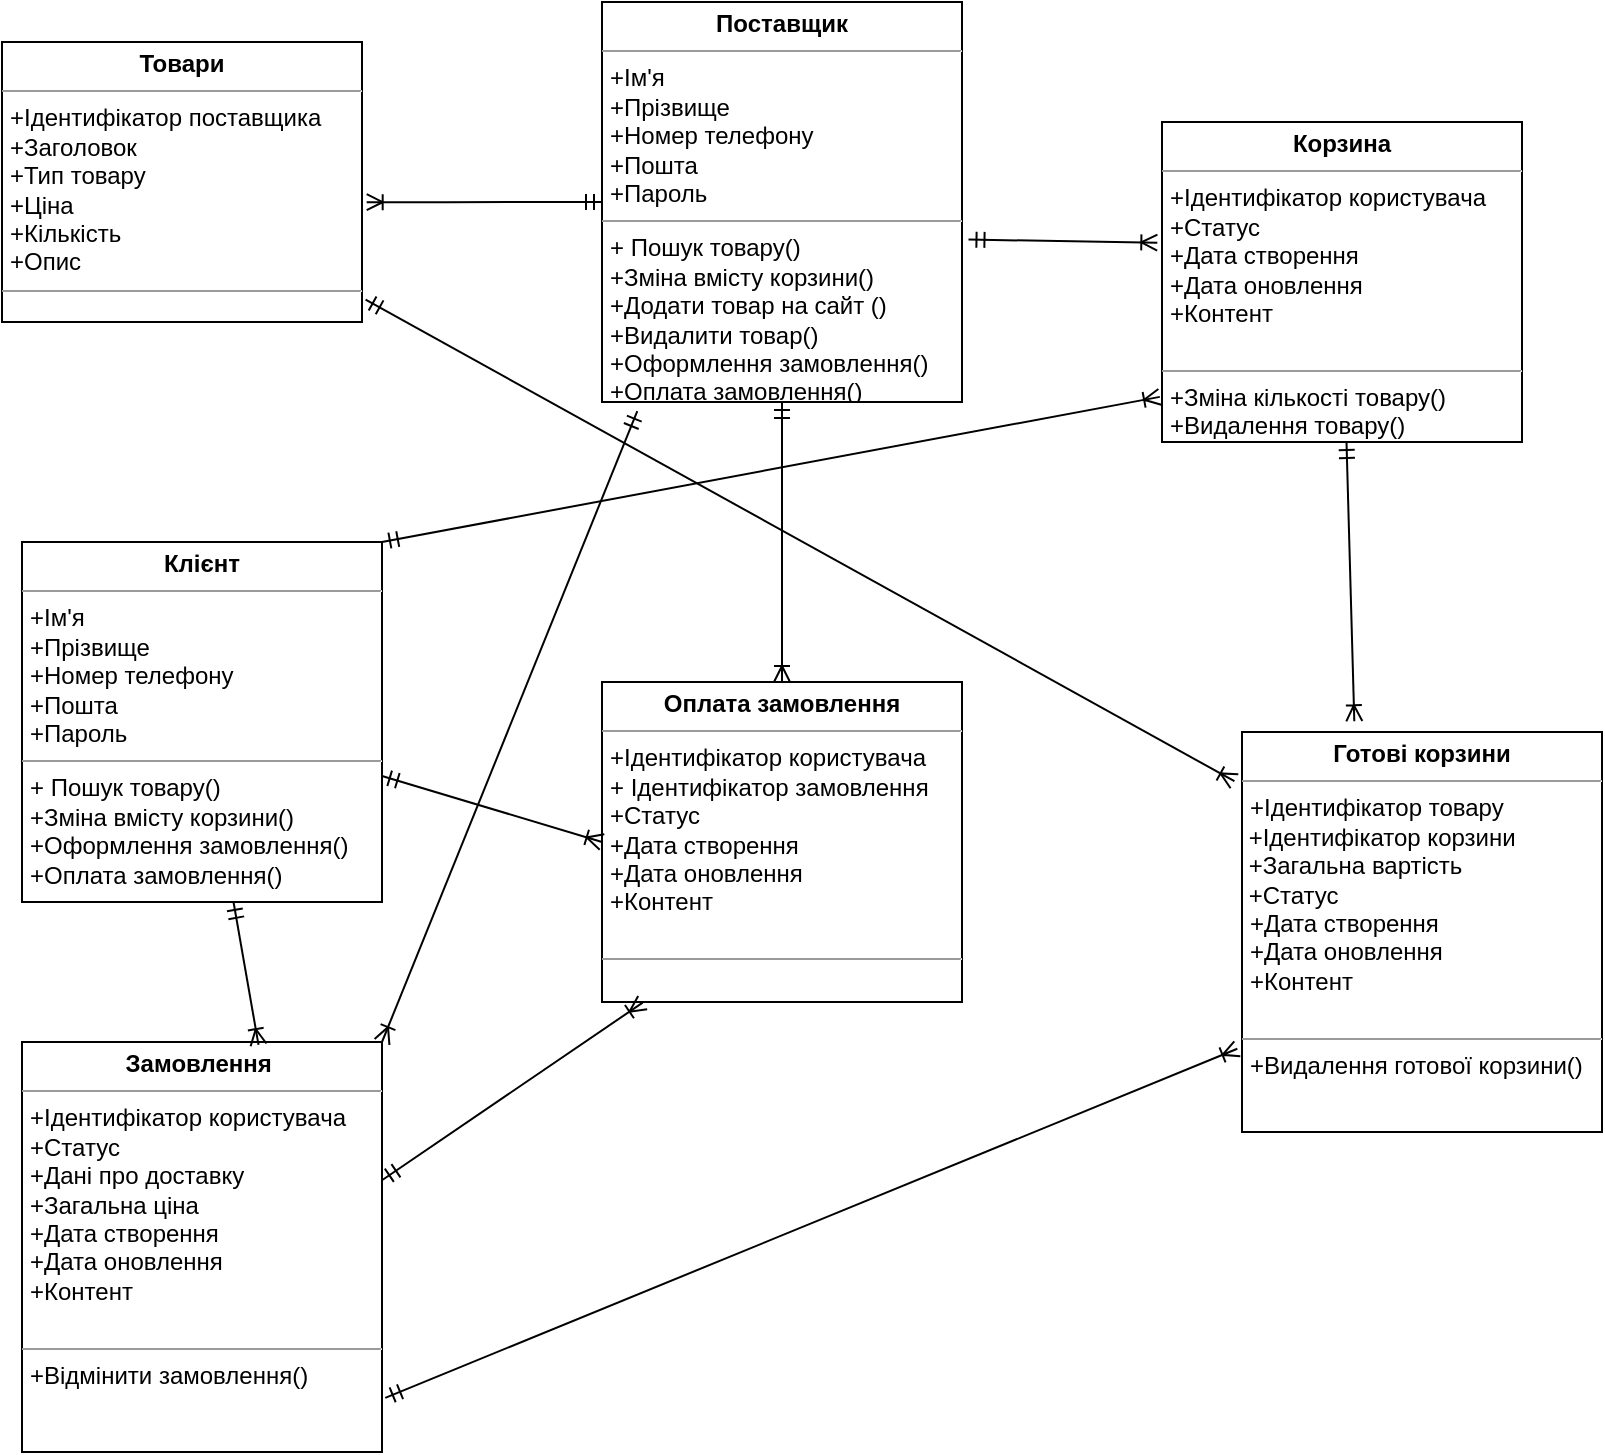 <mxfile version="14.4.9" type="github"><diagram id="fw49n0T_XUWUQFiHfciC" name="Page-1"><mxGraphModel dx="1351" dy="946" grid="1" gridSize="10" guides="1" tooltips="1" connect="1" arrows="1" fold="1" page="1" pageScale="1" pageWidth="827" pageHeight="1169" math="0" shadow="0"><root><mxCell id="0"/><mxCell id="1" parent="0"/><mxCell id="WZm5PdOz7exWw9BfXlq6-9" value="&lt;p style=&quot;margin: 0px ; margin-top: 4px ; text-align: center&quot;&gt;&lt;b&gt;Клієнт&lt;/b&gt;&lt;/p&gt;&lt;hr size=&quot;1&quot;&gt;&lt;p style=&quot;margin: 0px ; margin-left: 4px&quot;&gt;+Ім'я&lt;/p&gt;&lt;p style=&quot;margin: 0px ; margin-left: 4px&quot;&gt;+Прізвище&lt;/p&gt;&lt;p style=&quot;margin: 0px ; margin-left: 4px&quot;&gt;+Номер телефону&lt;/p&gt;&lt;p style=&quot;margin: 0px ; margin-left: 4px&quot;&gt;+Пошта&lt;/p&gt;&lt;p style=&quot;margin: 0px ; margin-left: 4px&quot;&gt;+Пароль&lt;/p&gt;&lt;hr size=&quot;1&quot;&gt;&lt;p style=&quot;margin: 0px ; margin-left: 4px&quot;&gt;+ Пошук товару()&lt;/p&gt;&lt;p style=&quot;margin: 0px ; margin-left: 4px&quot;&gt;+Зміна вмісту корзини()&lt;/p&gt;&lt;p style=&quot;margin: 0px ; margin-left: 4px&quot;&gt;+Оформлення замовлення()&lt;/p&gt;&lt;p style=&quot;margin: 0px ; margin-left: 4px&quot;&gt;+Оплата замовлення()&lt;/p&gt;&lt;p style=&quot;margin: 0px ; margin-left: 4px&quot;&gt;&lt;br&gt;&lt;/p&gt;&lt;p style=&quot;margin: 0px ; margin-left: 4px&quot;&gt;&lt;br&gt;&lt;/p&gt;&lt;p style=&quot;margin: 0px ; margin-left: 4px&quot;&gt;&lt;br&gt;&lt;/p&gt;&lt;p style=&quot;margin: 0px ; margin-left: 4px&quot;&gt;&lt;br&gt;&lt;/p&gt;" style="verticalAlign=top;align=left;overflow=fill;fontSize=12;fontFamily=Helvetica;html=1;" vertex="1" parent="1"><mxGeometry x="30" y="290" width="180" height="180" as="geometry"/></mxCell><mxCell id="WZm5PdOz7exWw9BfXlq6-12" value="&lt;p style=&quot;margin: 0px ; margin-top: 4px ; text-align: center&quot;&gt;&lt;b&gt;Поставщик&lt;/b&gt;&lt;/p&gt;&lt;hr size=&quot;1&quot;&gt;&lt;p style=&quot;margin: 0px ; margin-left: 4px&quot;&gt;+Ім'я&lt;/p&gt;&lt;p style=&quot;margin: 0px ; margin-left: 4px&quot;&gt;+Прізвище&lt;/p&gt;&lt;p style=&quot;margin: 0px ; margin-left: 4px&quot;&gt;+Номер телефону&lt;/p&gt;&lt;p style=&quot;margin: 0px ; margin-left: 4px&quot;&gt;+Пошта&lt;/p&gt;&lt;p style=&quot;margin: 0px ; margin-left: 4px&quot;&gt;+Пароль&lt;/p&gt;&lt;hr size=&quot;1&quot;&gt;&lt;p style=&quot;margin: 0px ; margin-left: 4px&quot;&gt;+ Пошук товару()&lt;/p&gt;&lt;p style=&quot;margin: 0px ; margin-left: 4px&quot;&gt;+Зміна вмісту корзини()&lt;/p&gt;&lt;p style=&quot;margin: 0px ; margin-left: 4px&quot;&gt;+Додати товар на сайт ()&lt;/p&gt;&lt;p style=&quot;margin: 0px ; margin-left: 4px&quot;&gt;+Видалити товар()&lt;/p&gt;&lt;p style=&quot;margin: 0px ; margin-left: 4px&quot;&gt;+Оформлення замовлення()&lt;/p&gt;&lt;p style=&quot;margin: 0px ; margin-left: 4px&quot;&gt;+Оплата замовлення()&lt;/p&gt;&lt;p style=&quot;margin: 0px ; margin-left: 4px&quot;&gt;&lt;br&gt;&lt;/p&gt;&lt;p style=&quot;margin: 0px ; margin-left: 4px&quot;&gt;&lt;br&gt;&lt;/p&gt;&lt;p style=&quot;margin: 0px ; margin-left: 4px&quot;&gt;&lt;br&gt;&lt;/p&gt;&lt;p style=&quot;margin: 0px ; margin-left: 4px&quot;&gt;&lt;br&gt;&lt;/p&gt;" style="verticalAlign=top;align=left;overflow=fill;fontSize=12;fontFamily=Helvetica;html=1;" vertex="1" parent="1"><mxGeometry x="320" y="20" width="180" height="200" as="geometry"/></mxCell><mxCell id="WZm5PdOz7exWw9BfXlq6-13" value="&lt;p style=&quot;margin: 0px ; margin-top: 4px ; text-align: center&quot;&gt;&lt;b&gt;Товари&lt;/b&gt;&lt;/p&gt;&lt;hr size=&quot;1&quot;&gt;&lt;p style=&quot;margin: 0px ; margin-left: 4px&quot;&gt;+Ідентифікатор поставщика&lt;/p&gt;&lt;p style=&quot;margin: 0px ; margin-left: 4px&quot;&gt;+Заголовок&lt;/p&gt;&lt;p style=&quot;margin: 0px ; margin-left: 4px&quot;&gt;+Тип товару&lt;/p&gt;&lt;p style=&quot;margin: 0px ; margin-left: 4px&quot;&gt;+Ціна&lt;/p&gt;&lt;p style=&quot;margin: 0px ; margin-left: 4px&quot;&gt;+Кількість&lt;/p&gt;&lt;p style=&quot;margin: 0px ; margin-left: 4px&quot;&gt;+Опис&lt;/p&gt;&lt;hr size=&quot;1&quot;&gt;&lt;p style=&quot;margin: 0px ; margin-left: 4px&quot;&gt;&lt;br&gt;&lt;/p&gt;&lt;p style=&quot;margin: 0px ; margin-left: 4px&quot;&gt;&lt;br&gt;&lt;/p&gt;&lt;p style=&quot;margin: 0px ; margin-left: 4px&quot;&gt;&lt;br&gt;&lt;/p&gt;&lt;p style=&quot;margin: 0px ; margin-left: 4px&quot;&gt;&lt;br&gt;&lt;/p&gt;&lt;p style=&quot;margin: 0px ; margin-left: 4px&quot;&gt;&lt;br&gt;&lt;/p&gt;" style="verticalAlign=top;align=left;overflow=fill;fontSize=12;fontFamily=Helvetica;html=1;" vertex="1" parent="1"><mxGeometry x="20" y="40" width="180" height="140" as="geometry"/></mxCell><mxCell id="WZm5PdOz7exWw9BfXlq6-14" value="&lt;p style=&quot;margin: 0px ; margin-top: 4px ; text-align: center&quot;&gt;&lt;b&gt;Корзина&lt;/b&gt;&lt;/p&gt;&lt;hr size=&quot;1&quot;&gt;&lt;p style=&quot;margin: 0px ; margin-left: 4px&quot;&gt;+Ідентифікатор користувача&lt;/p&gt;&lt;p style=&quot;margin: 0px ; margin-left: 4px&quot;&gt;+Статус&lt;/p&gt;&lt;p style=&quot;margin: 0px ; margin-left: 4px&quot;&gt;+Дата створення&lt;/p&gt;&lt;p style=&quot;margin: 0px ; margin-left: 4px&quot;&gt;+Дата оновлення&lt;/p&gt;&lt;p style=&quot;margin: 0px ; margin-left: 4px&quot;&gt;+Контент&lt;/p&gt;&lt;p style=&quot;margin: 0px ; margin-left: 4px&quot;&gt;&lt;br&gt;&lt;/p&gt;&lt;hr size=&quot;1&quot;&gt;&lt;p style=&quot;margin: 0px ; margin-left: 4px&quot;&gt;+Зміна кількості товару()&lt;/p&gt;&lt;p style=&quot;margin: 0px ; margin-left: 4px&quot;&gt;+Видалення товару()&lt;/p&gt;&lt;p style=&quot;margin: 0px ; margin-left: 4px&quot;&gt;&lt;br&gt;&lt;/p&gt;&lt;p style=&quot;margin: 0px ; margin-left: 4px&quot;&gt;&lt;br&gt;&lt;/p&gt;&lt;p style=&quot;margin: 0px ; margin-left: 4px&quot;&gt;&lt;br&gt;&lt;/p&gt;&lt;p style=&quot;margin: 0px ; margin-left: 4px&quot;&gt;&lt;br&gt;&lt;/p&gt;" style="verticalAlign=top;align=left;overflow=fill;fontSize=12;fontFamily=Helvetica;html=1;" vertex="1" parent="1"><mxGeometry x="600" y="80" width="180" height="160" as="geometry"/></mxCell><mxCell id="WZm5PdOz7exWw9BfXlq6-16" value="&lt;p style=&quot;margin: 0px ; margin-top: 4px ; text-align: center&quot;&gt;&lt;b&gt;Готові корзини&lt;/b&gt;&lt;/p&gt;&lt;hr size=&quot;1&quot;&gt;&lt;p style=&quot;margin: 0px ; margin-left: 4px&quot;&gt;+Ідентифікатор товару&lt;/p&gt;&amp;nbsp;+Ідентифікатор корзини&lt;br&gt;&amp;nbsp;+Загальна вартість&lt;br&gt;&amp;nbsp;+Статус&lt;br&gt;&lt;p style=&quot;margin: 0px ; margin-left: 4px&quot;&gt;+Дата створення&lt;/p&gt;&lt;p style=&quot;margin: 0px ; margin-left: 4px&quot;&gt;+Дата оновлення&lt;/p&gt;&lt;p style=&quot;margin: 0px ; margin-left: 4px&quot;&gt;+Контент&lt;/p&gt;&lt;p style=&quot;margin: 0px ; margin-left: 4px&quot;&gt;&lt;br&gt;&lt;/p&gt;&lt;hr size=&quot;1&quot;&gt;&lt;p style=&quot;margin: 0px ; margin-left: 4px&quot;&gt;+Видалення готової корзини()&lt;/p&gt;&lt;p style=&quot;margin: 0px ; margin-left: 4px&quot;&gt;&lt;br&gt;&lt;/p&gt;&lt;p style=&quot;margin: 0px ; margin-left: 4px&quot;&gt;&lt;br&gt;&lt;/p&gt;&lt;p style=&quot;margin: 0px ; margin-left: 4px&quot;&gt;&lt;br&gt;&lt;/p&gt;&lt;p style=&quot;margin: 0px ; margin-left: 4px&quot;&gt;&lt;br&gt;&lt;/p&gt;" style="verticalAlign=top;align=left;overflow=fill;fontSize=12;fontFamily=Helvetica;html=1;" vertex="1" parent="1"><mxGeometry x="640" y="385" width="180" height="200" as="geometry"/></mxCell><mxCell id="WZm5PdOz7exWw9BfXlq6-17" value="&lt;p style=&quot;margin: 0px ; margin-top: 4px ; text-align: center&quot;&gt;&lt;b&gt;Замовлення&amp;nbsp;&lt;/b&gt;&lt;/p&gt;&lt;hr size=&quot;1&quot;&gt;&lt;p style=&quot;margin: 0px ; margin-left: 4px&quot;&gt;+Ідентифікатор користувача&lt;/p&gt;&lt;p style=&quot;margin: 0px ; margin-left: 4px&quot;&gt;+Статус&lt;/p&gt;&lt;p style=&quot;margin: 0px ; margin-left: 4px&quot;&gt;+Дані про доставку&lt;/p&gt;&lt;p style=&quot;margin: 0px ; margin-left: 4px&quot;&gt;+Загальна ціна&lt;/p&gt;&lt;p style=&quot;margin: 0px ; margin-left: 4px&quot;&gt;+Дата створення&lt;/p&gt;&lt;p style=&quot;margin: 0px ; margin-left: 4px&quot;&gt;+Дата оновлення&lt;/p&gt;&lt;p style=&quot;margin: 0px ; margin-left: 4px&quot;&gt;+Контент&lt;/p&gt;&lt;p style=&quot;margin: 0px ; margin-left: 4px&quot;&gt;&lt;br&gt;&lt;/p&gt;&lt;hr size=&quot;1&quot;&gt;&lt;p style=&quot;margin: 0px ; margin-left: 4px&quot;&gt;+Відмінити замовлення()&lt;/p&gt;&lt;p style=&quot;margin: 0px ; margin-left: 4px&quot;&gt;&lt;br&gt;&lt;/p&gt;&lt;p style=&quot;margin: 0px ; margin-left: 4px&quot;&gt;&lt;br&gt;&lt;/p&gt;&lt;p style=&quot;margin: 0px ; margin-left: 4px&quot;&gt;&lt;br&gt;&lt;/p&gt;&lt;p style=&quot;margin: 0px ; margin-left: 4px&quot;&gt;&lt;br&gt;&lt;/p&gt;" style="verticalAlign=top;align=left;overflow=fill;fontSize=12;fontFamily=Helvetica;html=1;" vertex="1" parent="1"><mxGeometry x="30" y="540" width="180" height="205" as="geometry"/></mxCell><mxCell id="WZm5PdOz7exWw9BfXlq6-18" value="&lt;p style=&quot;margin: 0px ; margin-top: 4px ; text-align: center&quot;&gt;&lt;b&gt;Оплата замовлення&lt;/b&gt;&lt;/p&gt;&lt;hr size=&quot;1&quot;&gt;&lt;p style=&quot;margin: 0px ; margin-left: 4px&quot;&gt;+Ідентифікатор користувача&lt;/p&gt;&lt;p style=&quot;margin: 0px ; margin-left: 4px&quot;&gt;+ Ідентифікатор замовлення&lt;/p&gt;&lt;p style=&quot;margin: 0px ; margin-left: 4px&quot;&gt;+Статус&lt;/p&gt;&lt;p style=&quot;margin: 0px ; margin-left: 4px&quot;&gt;+Дата створення&lt;/p&gt;&lt;p style=&quot;margin: 0px ; margin-left: 4px&quot;&gt;+Дата оновлення&lt;/p&gt;&lt;p style=&quot;margin: 0px ; margin-left: 4px&quot;&gt;+Контент&lt;/p&gt;&lt;p style=&quot;margin: 0px ; margin-left: 4px&quot;&gt;&lt;br&gt;&lt;/p&gt;&lt;hr size=&quot;1&quot;&gt;&lt;p style=&quot;margin: 0px ; margin-left: 4px&quot;&gt;&lt;br&gt;&lt;/p&gt;&lt;p style=&quot;margin: 0px ; margin-left: 4px&quot;&gt;&lt;br&gt;&lt;/p&gt;&lt;p style=&quot;margin: 0px ; margin-left: 4px&quot;&gt;&lt;br&gt;&lt;/p&gt;&lt;p style=&quot;margin: 0px ; margin-left: 4px&quot;&gt;&lt;br&gt;&lt;/p&gt;&lt;p style=&quot;margin: 0px ; margin-left: 4px&quot;&gt;&lt;br&gt;&lt;/p&gt;" style="verticalAlign=top;align=left;overflow=fill;fontSize=12;fontFamily=Helvetica;html=1;" vertex="1" parent="1"><mxGeometry x="320" y="360" width="180" height="160" as="geometry"/></mxCell><mxCell id="WZm5PdOz7exWw9BfXlq6-20" value="" style="edgeStyle=entityRelationEdgeStyle;fontSize=12;html=1;endArrow=ERoneToMany;startArrow=ERmandOne;entryX=1.013;entryY=0.572;entryDx=0;entryDy=0;entryPerimeter=0;" edge="1" parent="1" source="WZm5PdOz7exWw9BfXlq6-12" target="WZm5PdOz7exWw9BfXlq6-13"><mxGeometry width="100" height="100" relative="1" as="geometry"><mxPoint x="340" y="350" as="sourcePoint"/><mxPoint x="430" y="250" as="targetPoint"/></mxGeometry></mxCell><mxCell id="WZm5PdOz7exWw9BfXlq6-28" value="" style="fontSize=12;html=1;endArrow=ERoneToMany;startArrow=ERmandOne;elbow=vertical;entryX=0.657;entryY=0.007;entryDx=0;entryDy=0;entryPerimeter=0;" edge="1" parent="1" source="WZm5PdOz7exWw9BfXlq6-9" target="WZm5PdOz7exWw9BfXlq6-17"><mxGeometry width="100" height="100" relative="1" as="geometry"><mxPoint x="148" y="550" as="sourcePoint"/><mxPoint x="230" y="572" as="targetPoint"/></mxGeometry></mxCell><mxCell id="WZm5PdOz7exWw9BfXlq6-29" value="" style="fontSize=12;html=1;endArrow=ERoneToMany;startArrow=ERmandOne;entryX=0;entryY=0.5;entryDx=0;entryDy=0;" edge="1" parent="1" source="WZm5PdOz7exWw9BfXlq6-9" target="WZm5PdOz7exWw9BfXlq6-18"><mxGeometry width="100" height="100" relative="1" as="geometry"><mxPoint x="323" y="585" as="sourcePoint"/><mxPoint x="423" y="485" as="targetPoint"/></mxGeometry></mxCell><mxCell id="WZm5PdOz7exWw9BfXlq6-30" value="" style="fontSize=12;html=1;endArrow=ERoneToMany;startArrow=ERmandOne;" edge="1" parent="1" source="WZm5PdOz7exWw9BfXlq6-12" target="WZm5PdOz7exWw9BfXlq6-18"><mxGeometry width="100" height="100" relative="1" as="geometry"><mxPoint x="520" y="560" as="sourcePoint"/><mxPoint x="541.18" y="647.76" as="targetPoint"/></mxGeometry></mxCell><mxCell id="WZm5PdOz7exWw9BfXlq6-31" value="" style="fontSize=12;html=1;endArrow=ERoneToMany;startArrow=ERmandOne;exitX=1.009;exitY=0.868;exitDx=0;exitDy=0;exitPerimeter=0;entryX=-0.013;entryY=0.792;entryDx=0;entryDy=0;entryPerimeter=0;" edge="1" parent="1" source="WZm5PdOz7exWw9BfXlq6-17" target="WZm5PdOz7exWw9BfXlq6-16"><mxGeometry width="100" height="100" relative="1" as="geometry"><mxPoint x="270" y="750" as="sourcePoint"/><mxPoint x="440" y="780" as="targetPoint"/></mxGeometry></mxCell><mxCell id="WZm5PdOz7exWw9BfXlq6-32" value="" style="fontSize=12;html=1;endArrow=ERoneToMany;startArrow=ERmandOne;entryX=0.312;entryY=-0.027;entryDx=0;entryDy=0;entryPerimeter=0;" edge="1" parent="1" source="WZm5PdOz7exWw9BfXlq6-14" target="WZm5PdOz7exWw9BfXlq6-16"><mxGeometry width="100" height="100" relative="1" as="geometry"><mxPoint x="713.639" y="370" as="sourcePoint"/><mxPoint x="714" y="420" as="targetPoint"/></mxGeometry></mxCell><mxCell id="WZm5PdOz7exWw9BfXlq6-33" style="edgeStyle=none;rounded=0;orthogonalLoop=1;jettySize=auto;html=1;exitX=0.5;exitY=0;exitDx=0;exitDy=0;" edge="1" parent="1" source="WZm5PdOz7exWw9BfXlq6-9" target="WZm5PdOz7exWw9BfXlq6-9"><mxGeometry relative="1" as="geometry"/></mxCell><mxCell id="WZm5PdOz7exWw9BfXlq6-34" value="" style="fontSize=12;html=1;endArrow=ERoneToMany;startArrow=ERmandOne;elbow=vertical;entryX=-0.013;entryY=0.377;entryDx=0;entryDy=0;entryPerimeter=0;exitX=1.018;exitY=0.594;exitDx=0;exitDy=0;exitPerimeter=0;" edge="1" parent="1" source="WZm5PdOz7exWw9BfXlq6-12" target="WZm5PdOz7exWw9BfXlq6-14"><mxGeometry width="100" height="100" relative="1" as="geometry"><mxPoint x="570.813" y="60" as="sourcePoint"/><mxPoint x="570" y="138.935" as="targetPoint"/></mxGeometry></mxCell><mxCell id="WZm5PdOz7exWw9BfXlq6-36" value="" style="fontSize=12;html=1;endArrow=ERoneToMany;startArrow=ERmandOne;exitX=1.01;exitY=0.92;exitDx=0;exitDy=0;entryX=-0.021;entryY=0.123;entryDx=0;entryDy=0;entryPerimeter=0;exitPerimeter=0;" edge="1" parent="1" source="WZm5PdOz7exWw9BfXlq6-13" target="WZm5PdOz7exWw9BfXlq6-16"><mxGeometry width="100" height="100" relative="1" as="geometry"><mxPoint x="290.0" y="372.24" as="sourcePoint"/><mxPoint x="448.18" y="260" as="targetPoint"/></mxGeometry></mxCell><mxCell id="WZm5PdOz7exWw9BfXlq6-37" value="" style="fontSize=12;html=1;endArrow=ERoneToMany;startArrow=ERmandOne;entryX=0.113;entryY=1.002;entryDx=0;entryDy=0;exitX=1.002;exitY=0.336;exitDx=0;exitDy=0;exitPerimeter=0;entryPerimeter=0;" edge="1" parent="1" source="WZm5PdOz7exWw9BfXlq6-17" target="WZm5PdOz7exWw9BfXlq6-18"><mxGeometry width="100" height="100" relative="1" as="geometry"><mxPoint x="260.0" y="660.004" as="sourcePoint"/><mxPoint x="340.0" y="664.71" as="targetPoint"/></mxGeometry></mxCell><mxCell id="WZm5PdOz7exWw9BfXlq6-41" value="" style="fontSize=12;html=1;endArrow=ERoneToMany;startArrow=ERmandOne;entryX=-0.006;entryY=0.859;entryDx=0;entryDy=0;exitX=1;exitY=0;exitDx=0;exitDy=0;entryPerimeter=0;" edge="1" parent="1" source="WZm5PdOz7exWw9BfXlq6-9" target="WZm5PdOz7exWw9BfXlq6-14"><mxGeometry width="100" height="100" relative="1" as="geometry"><mxPoint x="414.0" y="360.0" as="sourcePoint"/><mxPoint x="533.98" y="211.44" as="targetPoint"/></mxGeometry></mxCell><mxCell id="WZm5PdOz7exWw9BfXlq6-42" value="" style="fontSize=12;html=1;endArrow=ERoneToMany;startArrow=ERmandOne;exitX=0.098;exitY=1.023;exitDx=0;exitDy=0;exitPerimeter=0;entryX=1;entryY=0;entryDx=0;entryDy=0;" edge="1" parent="1" source="WZm5PdOz7exWw9BfXlq6-12" target="WZm5PdOz7exWw9BfXlq6-17"><mxGeometry width="100" height="100" relative="1" as="geometry"><mxPoint x="310.0" y="280" as="sourcePoint"/><mxPoint x="310.0" y="420" as="targetPoint"/></mxGeometry></mxCell></root></mxGraphModel></diagram></mxfile>